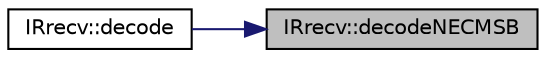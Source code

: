 digraph "IRrecv::decodeNECMSB"
{
 // LATEX_PDF_SIZE
  edge [fontname="Helvetica",fontsize="10",labelfontname="Helvetica",labelfontsize="10"];
  node [fontname="Helvetica",fontsize="10",shape=record];
  rankdir="RL";
  Node1 [label="IRrecv::decodeNECMSB",height=0.2,width=0.4,color="black", fillcolor="grey75", style="filled", fontcolor="black",tooltip=" "];
  Node1 -> Node2 [dir="back",color="midnightblue",fontsize="10",style="solid",fontname="Helvetica"];
  Node2 [label="IRrecv::decode",height=0.2,width=0.4,color="black", fillcolor="white", style="filled",URL="$group___receiving.html#ga9705c2ae98b44014e6e8bf55191b2eba",tooltip=" "];
}
